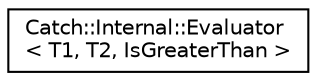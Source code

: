 digraph "Graphical Class Hierarchy"
{
 // LATEX_PDF_SIZE
  edge [fontname="Helvetica",fontsize="10",labelfontname="Helvetica",labelfontsize="10"];
  node [fontname="Helvetica",fontsize="10",shape=record];
  rankdir="LR";
  Node0 [label="Catch::Internal::Evaluator\l\< T1, T2, IsGreaterThan \>",height=0.2,width=0.4,color="black", fillcolor="white", style="filled",URL="$da/d3b/structCatch_1_1Internal_1_1Evaluator_3_01T1_00_01T2_00_01IsGreaterThan_01_4.html",tooltip=" "];
}
